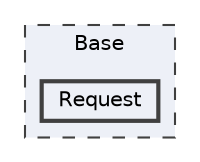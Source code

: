 digraph "Base/Request"
{
 // LATEX_PDF_SIZE
  bgcolor="transparent";
  edge [fontname=Helvetica,fontsize=10,labelfontname=Helvetica,labelfontsize=10];
  node [fontname=Helvetica,fontsize=10,shape=box,height=0.2,width=0.4];
  compound=true
  subgraph clusterdir_628593db0cdce5a76fb85526ae5aa762 {
    graph [ bgcolor="#edf0f7", pencolor="grey25", label="Base", fontname=Helvetica,fontsize=10 style="filled,dashed", URL="dir_628593db0cdce5a76fb85526ae5aa762.html",tooltip=""]
  dir_a6b5daf24bd5a355276ffeea06715dc2 [label="Request", fillcolor="#edf0f7", color="grey25", style="filled,bold", URL="dir_a6b5daf24bd5a355276ffeea06715dc2.html",tooltip=""];
  }
}
